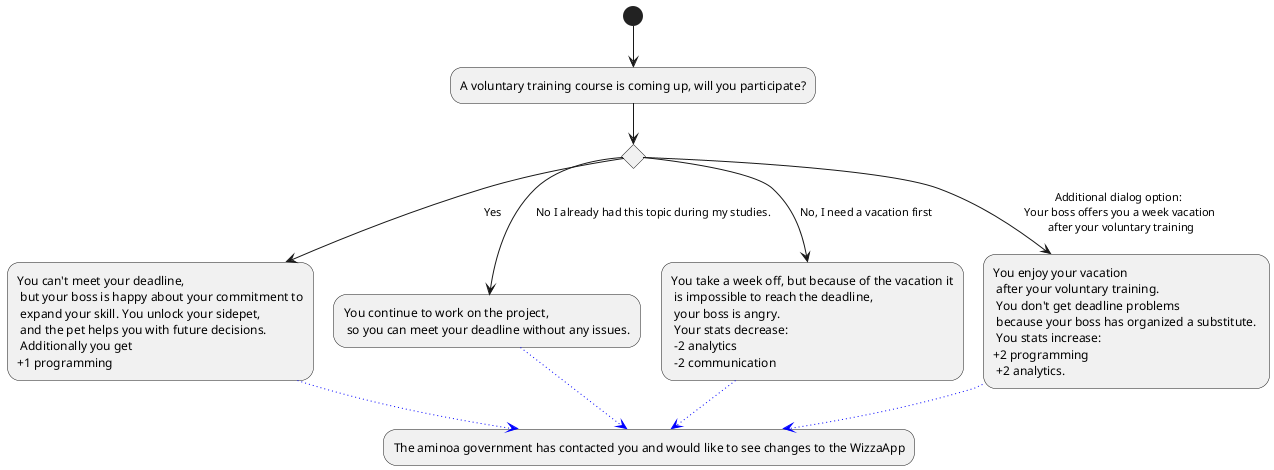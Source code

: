 @startuml
(*) --> "A voluntary training course is coming up, will you participate?"

if "" then
--> [Yes] "You can't meet your deadline,\n but your boss is happy about your commitment to\n expand your skill. You unlock your sidepet, \n and the pet helps you with future decisions.\n Additionally you get \n+1 programming" as a1
else
--> [No I already had this topic during my studies.] "You continue to work on the project, \n so you can meet your deadline without any issues." as a2
else 
--> [No, I need a vacation first] "You take a week off, but because of the vacation it\n is impossible to reach the deadline, \n your boss is angry. \n Your stats decrease: \n -2 analytics \n -2 communication" as a3
else 
--> [Additional dialog option: \n Your boss offers you a week vacation \n after your voluntary training] "You enjoy your vacation \n after your voluntary training. \n You don't get deadline problems \n because your boss has organized a substitute. \n You stats increase: \n+2 programming \n +2 analytics."
endif
'Note: project not final, its just a filler.
-[#blue,dotted]-> "The aminoa government has contacted you and would like to see changes to the WizzaApp" as app
a2 -[#blue,dotted]-> app
a1 -[#blue,dotted]-> app
a3 -[#blue,dotted]-> app
@enduml